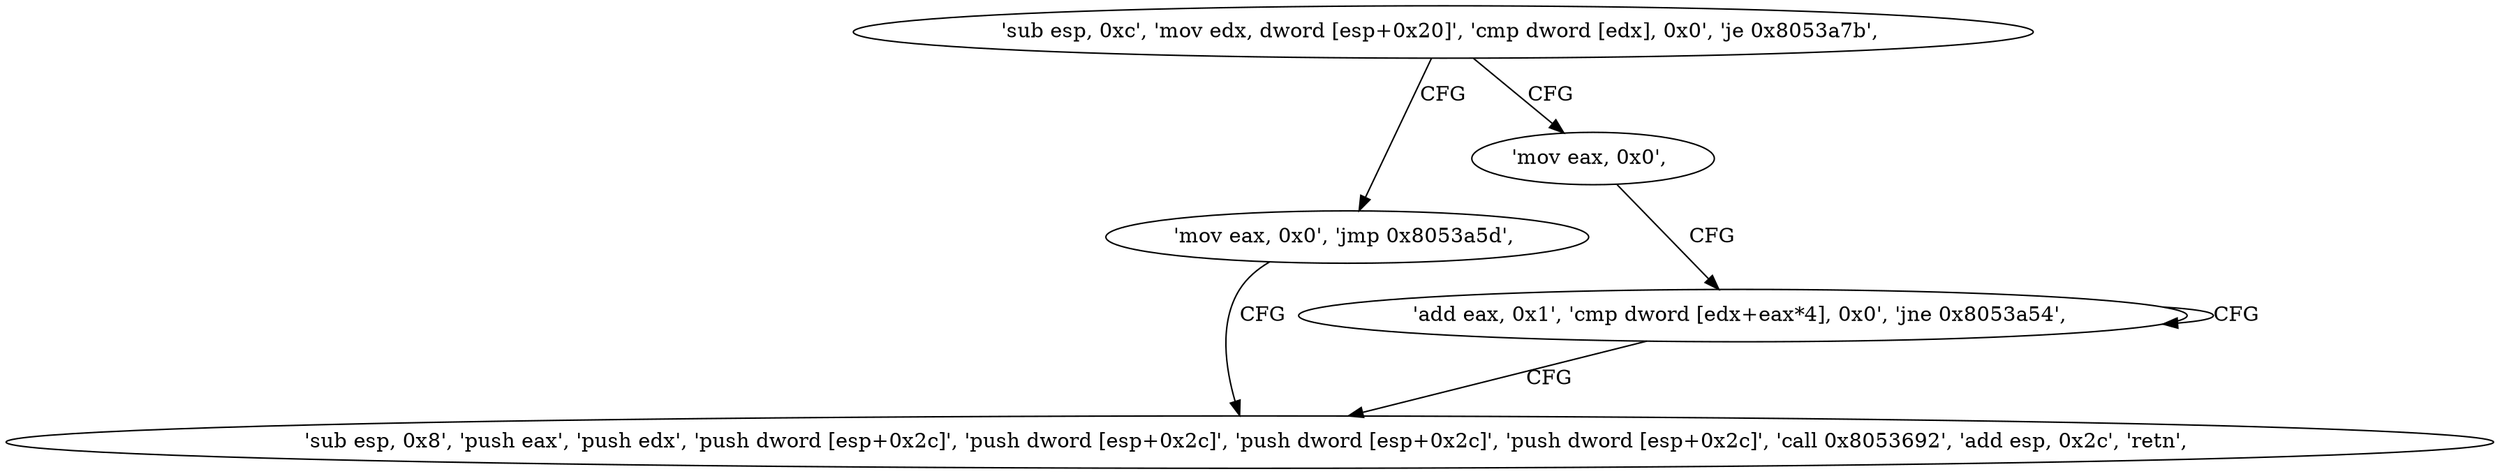 digraph "func" {
"134560323" [label = "'sub esp, 0xc', 'mov edx, dword [esp+0x20]', 'cmp dword [edx], 0x0', 'je 0x8053a7b', " ]
"134560379" [label = "'mov eax, 0x0', 'jmp 0x8053a5d', " ]
"134560335" [label = "'mov eax, 0x0', " ]
"134560349" [label = "'sub esp, 0x8', 'push eax', 'push edx', 'push dword [esp+0x2c]', 'push dword [esp+0x2c]', 'push dword [esp+0x2c]', 'push dword [esp+0x2c]', 'call 0x8053692', 'add esp, 0x2c', 'retn', " ]
"134560340" [label = "'add eax, 0x1', 'cmp dword [edx+eax*4], 0x0', 'jne 0x8053a54', " ]
"134560323" -> "134560379" [ label = "CFG" ]
"134560323" -> "134560335" [ label = "CFG" ]
"134560379" -> "134560349" [ label = "CFG" ]
"134560335" -> "134560340" [ label = "CFG" ]
"134560340" -> "134560340" [ label = "CFG" ]
"134560340" -> "134560349" [ label = "CFG" ]
}
